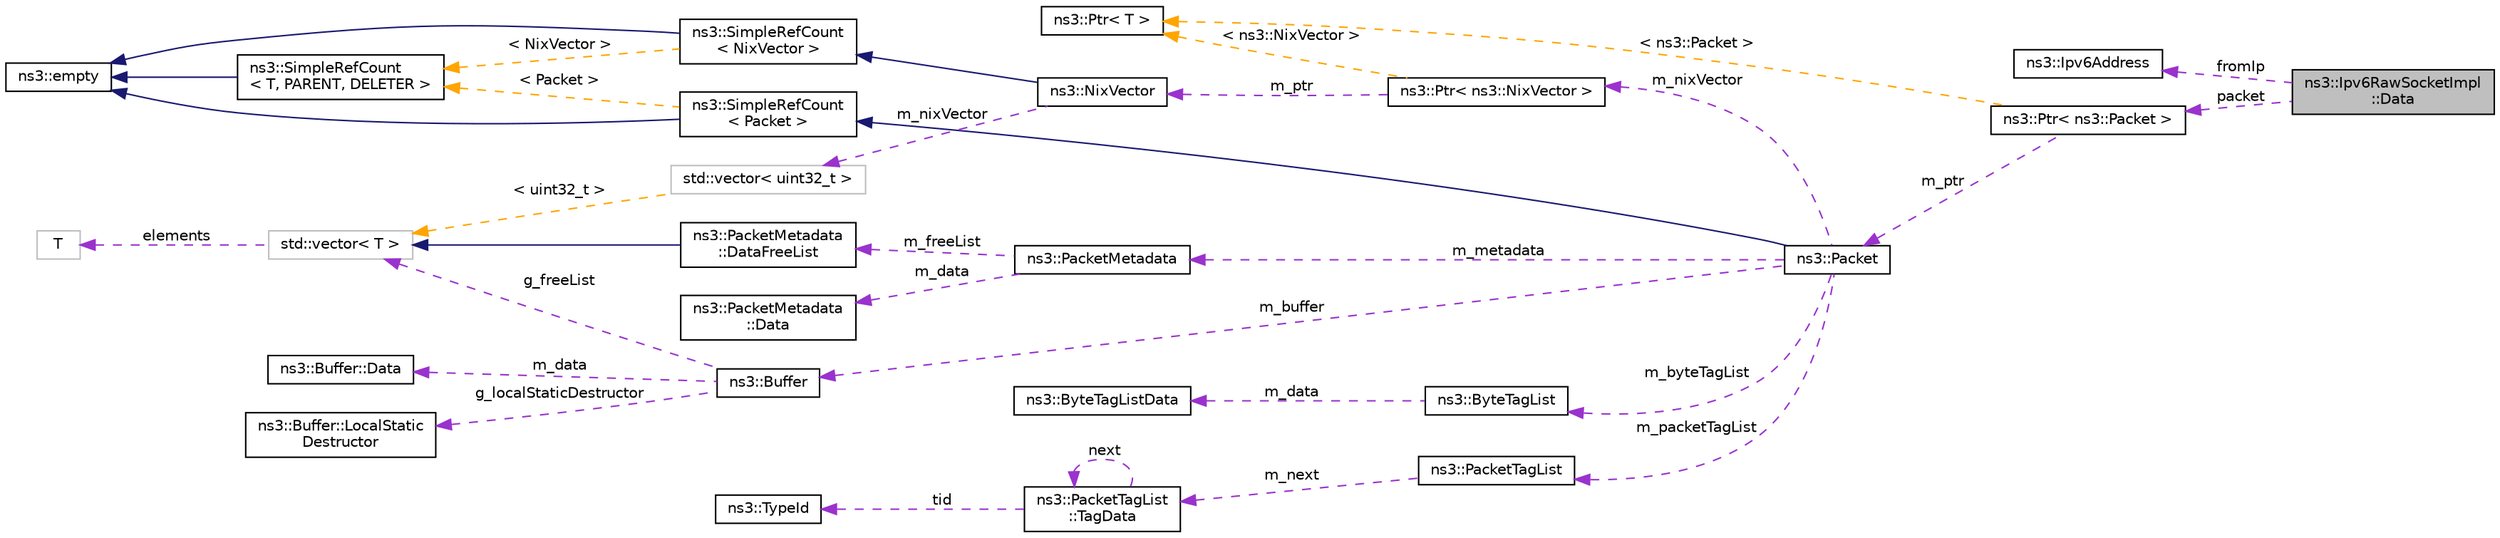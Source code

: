 digraph "ns3::Ipv6RawSocketImpl::Data"
{
 // LATEX_PDF_SIZE
  edge [fontname="Helvetica",fontsize="10",labelfontname="Helvetica",labelfontsize="10"];
  node [fontname="Helvetica",fontsize="10",shape=record];
  rankdir="LR";
  Node1 [label="ns3::Ipv6RawSocketImpl\l::Data",height=0.2,width=0.4,color="black", fillcolor="grey75", style="filled", fontcolor="black",tooltip="IPv6 raw data and additional information."];
  Node2 -> Node1 [dir="back",color="darkorchid3",fontsize="10",style="dashed",label=" fromIp" ,fontname="Helvetica"];
  Node2 [label="ns3::Ipv6Address",height=0.2,width=0.4,color="black", fillcolor="white", style="filled",URL="$classns3_1_1_ipv6_address.html",tooltip="Describes an IPv6 address."];
  Node3 -> Node1 [dir="back",color="darkorchid3",fontsize="10",style="dashed",label=" packet" ,fontname="Helvetica"];
  Node3 [label="ns3::Ptr\< ns3::Packet \>",height=0.2,width=0.4,color="black", fillcolor="white", style="filled",URL="$classns3_1_1_ptr.html",tooltip=" "];
  Node4 -> Node3 [dir="back",color="darkorchid3",fontsize="10",style="dashed",label=" m_ptr" ,fontname="Helvetica"];
  Node4 [label="ns3::Packet",height=0.2,width=0.4,color="black", fillcolor="white", style="filled",URL="$classns3_1_1_packet.html",tooltip="network packets"];
  Node5 -> Node4 [dir="back",color="midnightblue",fontsize="10",style="solid",fontname="Helvetica"];
  Node5 [label="ns3::SimpleRefCount\l\< Packet \>",height=0.2,width=0.4,color="black", fillcolor="white", style="filled",URL="$classns3_1_1_simple_ref_count.html",tooltip=" "];
  Node6 -> Node5 [dir="back",color="midnightblue",fontsize="10",style="solid",fontname="Helvetica"];
  Node6 [label="ns3::empty",height=0.2,width=0.4,color="black", fillcolor="white", style="filled",URL="$classns3_1_1empty.html",tooltip="make Callback use a separate empty type"];
  Node7 -> Node5 [dir="back",color="orange",fontsize="10",style="dashed",label=" \< Packet \>" ,fontname="Helvetica"];
  Node7 [label="ns3::SimpleRefCount\l\< T, PARENT, DELETER \>",height=0.2,width=0.4,color="black", fillcolor="white", style="filled",URL="$classns3_1_1_simple_ref_count.html",tooltip="A template-based reference counting class."];
  Node6 -> Node7 [dir="back",color="midnightblue",fontsize="10",style="solid",fontname="Helvetica"];
  Node8 -> Node4 [dir="back",color="darkorchid3",fontsize="10",style="dashed",label=" m_nixVector" ,fontname="Helvetica"];
  Node8 [label="ns3::Ptr\< ns3::NixVector \>",height=0.2,width=0.4,color="black", fillcolor="white", style="filled",URL="$classns3_1_1_ptr.html",tooltip=" "];
  Node9 -> Node8 [dir="back",color="darkorchid3",fontsize="10",style="dashed",label=" m_ptr" ,fontname="Helvetica"];
  Node9 [label="ns3::NixVector",height=0.2,width=0.4,color="black", fillcolor="white", style="filled",URL="$classns3_1_1_nix_vector.html",tooltip="Neighbor-index data structure for nix-vector routing."];
  Node10 -> Node9 [dir="back",color="midnightblue",fontsize="10",style="solid",fontname="Helvetica"];
  Node10 [label="ns3::SimpleRefCount\l\< NixVector \>",height=0.2,width=0.4,color="black", fillcolor="white", style="filled",URL="$classns3_1_1_simple_ref_count.html",tooltip=" "];
  Node6 -> Node10 [dir="back",color="midnightblue",fontsize="10",style="solid",fontname="Helvetica"];
  Node7 -> Node10 [dir="back",color="orange",fontsize="10",style="dashed",label=" \< NixVector \>" ,fontname="Helvetica"];
  Node11 -> Node9 [dir="back",color="darkorchid3",fontsize="10",style="dashed",label=" m_nixVector" ,fontname="Helvetica"];
  Node11 [label="std::vector\< uint32_t \>",height=0.2,width=0.4,color="grey75", fillcolor="white", style="filled",tooltip=" "];
  Node12 -> Node11 [dir="back",color="orange",fontsize="10",style="dashed",label=" \< uint32_t \>" ,fontname="Helvetica"];
  Node12 [label="std::vector\< T \>",height=0.2,width=0.4,color="grey75", fillcolor="white", style="filled",tooltip=" "];
  Node13 -> Node12 [dir="back",color="darkorchid3",fontsize="10",style="dashed",label=" elements" ,fontname="Helvetica"];
  Node13 [label="T",height=0.2,width=0.4,color="grey75", fillcolor="white", style="filled",tooltip=" "];
  Node14 -> Node8 [dir="back",color="orange",fontsize="10",style="dashed",label=" \< ns3::NixVector \>" ,fontname="Helvetica"];
  Node14 [label="ns3::Ptr\< T \>",height=0.2,width=0.4,color="black", fillcolor="white", style="filled",URL="$classns3_1_1_ptr.html",tooltip="Smart pointer class similar to boost::intrusive_ptr."];
  Node15 -> Node4 [dir="back",color="darkorchid3",fontsize="10",style="dashed",label=" m_metadata" ,fontname="Helvetica"];
  Node15 [label="ns3::PacketMetadata",height=0.2,width=0.4,color="black", fillcolor="white", style="filled",URL="$classns3_1_1_packet_metadata.html",tooltip="Handle packet metadata about packet headers and trailers."];
  Node16 -> Node15 [dir="back",color="darkorchid3",fontsize="10",style="dashed",label=" m_data" ,fontname="Helvetica"];
  Node16 [label="ns3::PacketMetadata\l::Data",height=0.2,width=0.4,color="black", fillcolor="white", style="filled",URL="$structns3_1_1_packet_metadata_1_1_data.html",tooltip="Data structure."];
  Node17 -> Node15 [dir="back",color="darkorchid3",fontsize="10",style="dashed",label=" m_freeList" ,fontname="Helvetica"];
  Node17 [label="ns3::PacketMetadata\l::DataFreeList",height=0.2,width=0.4,color="black", fillcolor="white", style="filled",URL="$classns3_1_1_packet_metadata_1_1_data_free_list.html",tooltip="Class to hold all the metadata."];
  Node12 -> Node17 [dir="back",color="midnightblue",fontsize="10",style="solid",fontname="Helvetica"];
  Node18 -> Node4 [dir="back",color="darkorchid3",fontsize="10",style="dashed",label=" m_byteTagList" ,fontname="Helvetica"];
  Node18 [label="ns3::ByteTagList",height=0.2,width=0.4,color="black", fillcolor="white", style="filled",URL="$classns3_1_1_byte_tag_list.html",tooltip="keep track of the byte tags stored in a packet."];
  Node19 -> Node18 [dir="back",color="darkorchid3",fontsize="10",style="dashed",label=" m_data" ,fontname="Helvetica"];
  Node19 [label="ns3::ByteTagListData",height=0.2,width=0.4,color="black", fillcolor="white", style="filled",URL="$structns3_1_1_byte_tag_list_data.html",tooltip="Internal representation of the byte tags stored in a packet."];
  Node20 -> Node4 [dir="back",color="darkorchid3",fontsize="10",style="dashed",label=" m_packetTagList" ,fontname="Helvetica"];
  Node20 [label="ns3::PacketTagList",height=0.2,width=0.4,color="black", fillcolor="white", style="filled",URL="$classns3_1_1_packet_tag_list.html",tooltip="List of the packet tags stored in a packet."];
  Node21 -> Node20 [dir="back",color="darkorchid3",fontsize="10",style="dashed",label=" m_next" ,fontname="Helvetica"];
  Node21 [label="ns3::PacketTagList\l::TagData",height=0.2,width=0.4,color="black", fillcolor="white", style="filled",URL="$structns3_1_1_packet_tag_list_1_1_tag_data.html",tooltip="Tree node for sharing serialized tags."];
  Node21 -> Node21 [dir="back",color="darkorchid3",fontsize="10",style="dashed",label=" next" ,fontname="Helvetica"];
  Node22 -> Node21 [dir="back",color="darkorchid3",fontsize="10",style="dashed",label=" tid" ,fontname="Helvetica"];
  Node22 [label="ns3::TypeId",height=0.2,width=0.4,color="black", fillcolor="white", style="filled",URL="$classns3_1_1_type_id.html",tooltip="a unique identifier for an interface."];
  Node23 -> Node4 [dir="back",color="darkorchid3",fontsize="10",style="dashed",label=" m_buffer" ,fontname="Helvetica"];
  Node23 [label="ns3::Buffer",height=0.2,width=0.4,color="black", fillcolor="white", style="filled",URL="$classns3_1_1_buffer.html",tooltip="automatically resized byte buffer"];
  Node24 -> Node23 [dir="back",color="darkorchid3",fontsize="10",style="dashed",label=" m_data" ,fontname="Helvetica"];
  Node24 [label="ns3::Buffer::Data",height=0.2,width=0.4,color="black", fillcolor="white", style="filled",URL="$structns3_1_1_buffer_1_1_data.html",tooltip="This data structure is variable-sized through its last member whose size is determined at allocation ..."];
  Node25 -> Node23 [dir="back",color="darkorchid3",fontsize="10",style="dashed",label=" g_localStaticDestructor" ,fontname="Helvetica"];
  Node25 [label="ns3::Buffer::LocalStatic\lDestructor",height=0.2,width=0.4,color="black", fillcolor="white", style="filled",URL="$structns3_1_1_buffer_1_1_local_static_destructor.html",tooltip="Local static destructor structure."];
  Node12 -> Node23 [dir="back",color="darkorchid3",fontsize="10",style="dashed",label=" g_freeList" ,fontname="Helvetica"];
  Node14 -> Node3 [dir="back",color="orange",fontsize="10",style="dashed",label=" \< ns3::Packet \>" ,fontname="Helvetica"];
}
